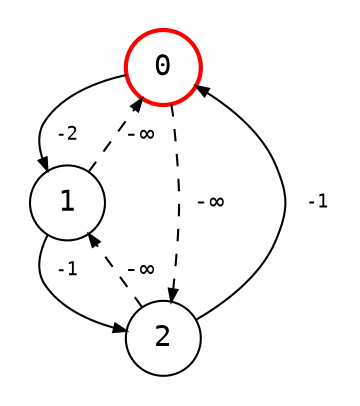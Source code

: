 digraph {
    node [shape=circle, fontname=monospace, fixedsize=true, width=0.5];
    edge [arrowsize=0.6, fontname=monospace, fontsize=9];
    color=black;
    fontcolor=black;
    bgcolor=white;
    layout=dot;
    pad=0.2;
    ranksep=0.2;

    0 [style=bold, color=red];

    0 -> 1 [label=" -2", color="#bbb"];
    1 -> 2 [label=" -1", color="#bbb"];
    2 -> 0 [label="  -1", color="#bbb"];

    0 -> 2 [label=" -∞ ", style=dashed, fontsize=12];
    1 -> 0 [label="-∞ ", style=dashed, fontsize=12];
    2 -> 1 [label="-∞ ", style=dashed, fontsize=12];
}